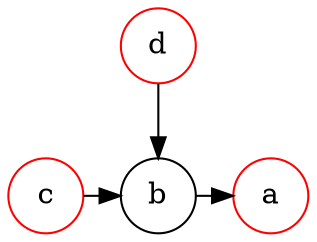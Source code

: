 digraph {
	node [shape=circle];
	a [color=red];
	c [color=red];
	d [color=red];
	c -> b -> a;
	d -> b;
	{rank=same; a b c}
}
